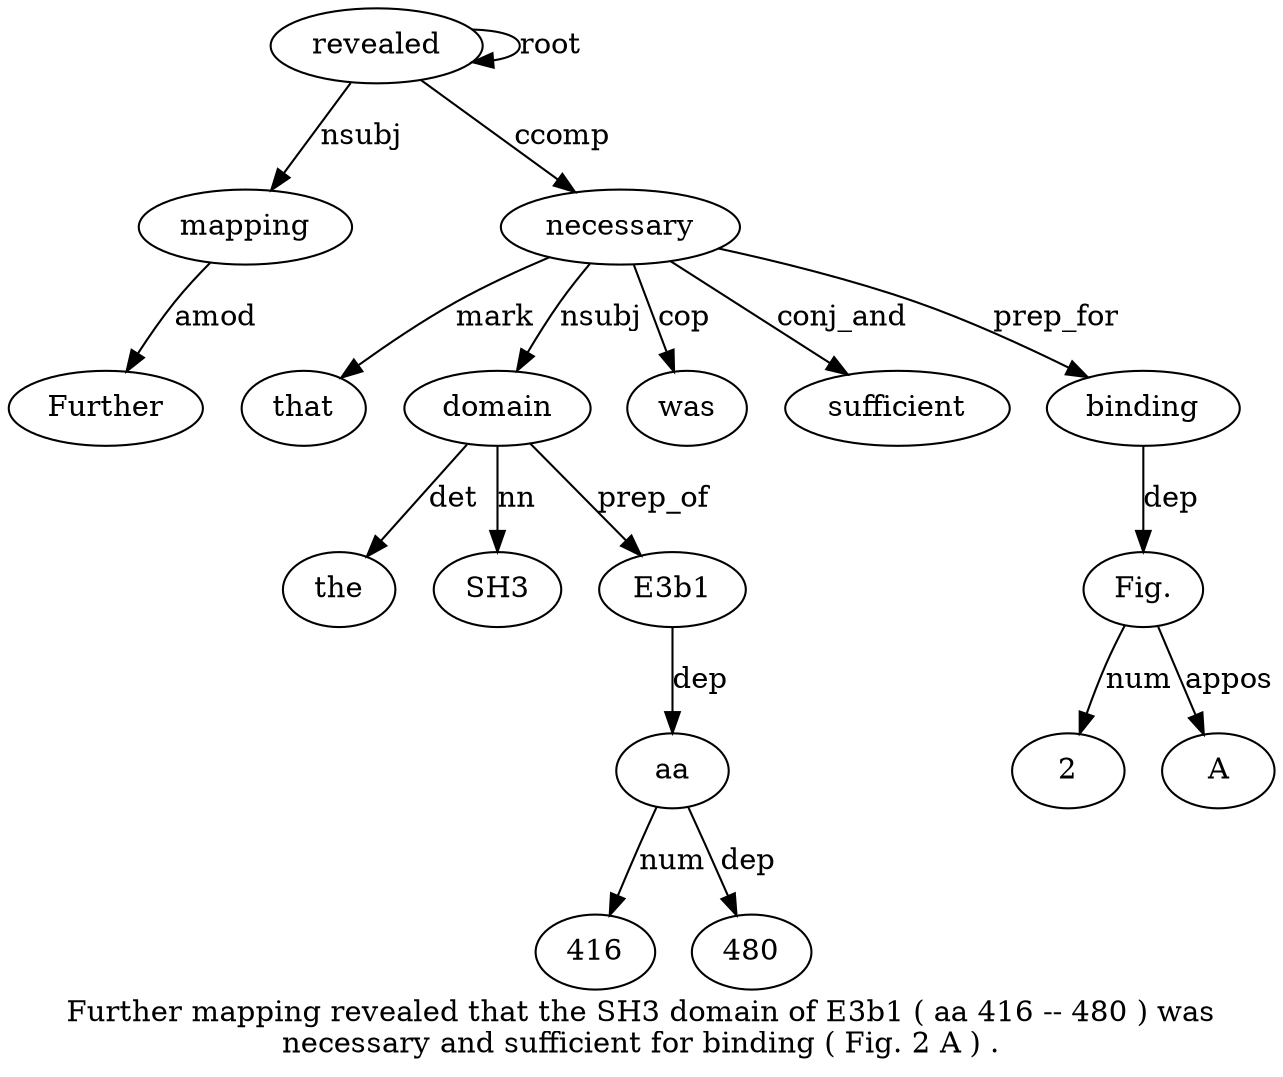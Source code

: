 digraph "Further mapping revealed that the SH3 domain of E3b1 ( aa 416 -- 480 ) was necessary and sufficient for binding ( Fig. 2 A ) ." {
label="Further mapping revealed that the SH3 domain of E3b1 ( aa 416 -- 480 ) was
necessary and sufficient for binding ( Fig. 2 A ) .";
mapping2 [style=filled, fillcolor=white, label=mapping];
Further1 [style=filled, fillcolor=white, label=Further];
mapping2 -> Further1  [label=amod];
revealed3 [style=filled, fillcolor=white, label=revealed];
revealed3 -> mapping2  [label=nsubj];
revealed3 -> revealed3  [label=root];
necessary17 [style=filled, fillcolor=white, label=necessary];
that4 [style=filled, fillcolor=white, label=that];
necessary17 -> that4  [label=mark];
domain7 [style=filled, fillcolor=white, label=domain];
the5 [style=filled, fillcolor=white, label=the];
domain7 -> the5  [label=det];
SH36 [style=filled, fillcolor=white, label=SH3];
domain7 -> SH36  [label=nn];
necessary17 -> domain7  [label=nsubj];
E3b19 [style=filled, fillcolor=white, label=E3b1];
domain7 -> E3b19  [label=prep_of];
aa11 [style=filled, fillcolor=white, label=aa];
E3b19 -> aa11  [label=dep];
41612 [style=filled, fillcolor=white, label=416];
aa11 -> 41612  [label=num];
4801 [style=filled, fillcolor=white, label=480];
aa11 -> 4801  [label=dep];
was16 [style=filled, fillcolor=white, label=was];
necessary17 -> was16  [label=cop];
revealed3 -> necessary17  [label=ccomp];
sufficient19 [style=filled, fillcolor=white, label=sufficient];
necessary17 -> sufficient19  [label=conj_and];
binding21 [style=filled, fillcolor=white, label=binding];
necessary17 -> binding21  [label=prep_for];
"Fig.23" [style=filled, fillcolor=white, label="Fig."];
binding21 -> "Fig.23"  [label=dep];
224 [style=filled, fillcolor=white, label=2];
"Fig.23" -> 224  [label=num];
A25 [style=filled, fillcolor=white, label=A];
"Fig.23" -> A25  [label=appos];
}

